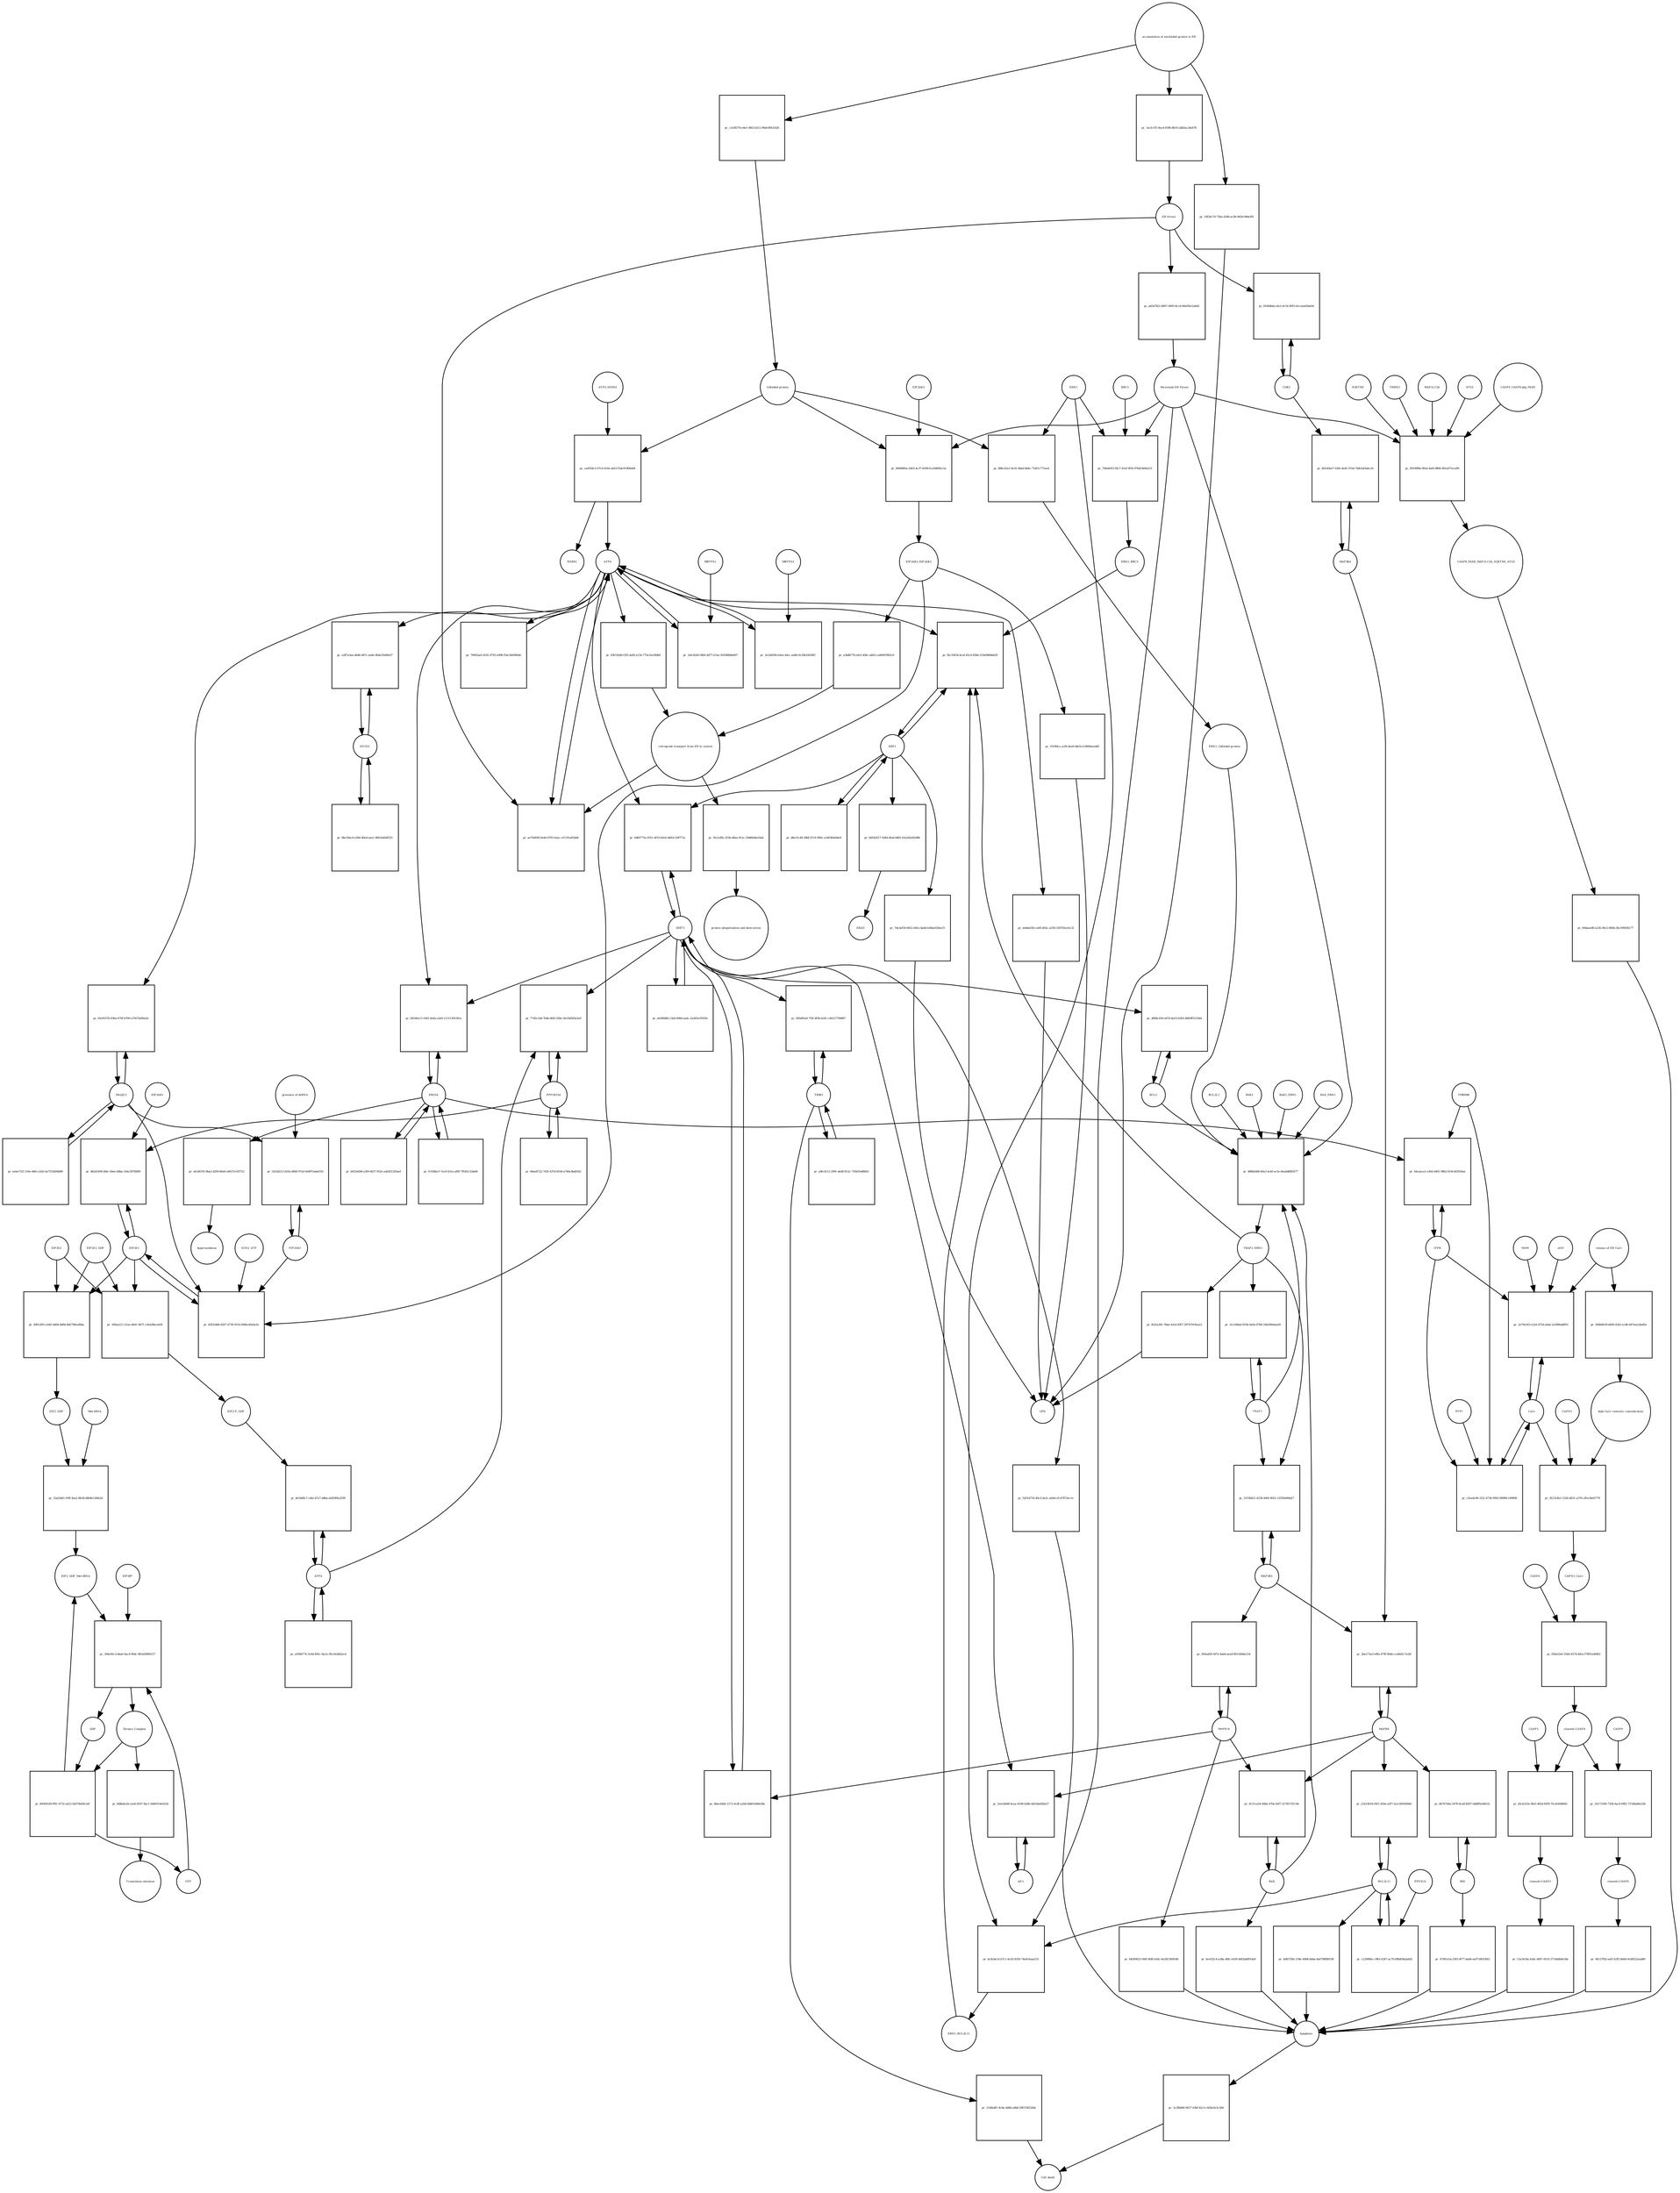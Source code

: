 strict digraph  {
ATF6_HSPA5 [annotation="", bipartite=0, cls=complex, fontsize=4, label=ATF6_HSPA5, shape=circle];
"pr_cad55dc3-07cd-416e-ab53-f5dc91909a8d" [annotation="", bipartite=1, cls=process, fontsize=4, label="pr_cad55dc3-07cd-416e-ab53-f5dc91909a8d", shape=square];
ATF6 [annotation="urn_miriam_hgnc.symbol_ATF6", bipartite=0, cls=macromolecule, fontsize=4, label=ATF6, shape=circle];
HSPA5 [annotation="urn_miriam_hgnc.symbol_HSPA5", bipartite=0, cls=macromolecule, fontsize=4, label=HSPA5, shape=circle];
"Unfolded protein" [annotation="", bipartite=0, cls=macromolecule, fontsize=4, label="Unfolded protein", shape=circle];
ERN1 [annotation="urn_miriam_hgnc.symbol_ERN1", bipartite=0, cls=macromolecule, fontsize=4, label=ERN1, shape=circle];
"pr_886c42a1-6e32-4bad-b64c-714f1c771ea4" [annotation="", bipartite=1, cls=process, fontsize=4, label="pr_886c42a1-6e32-4bad-b64c-714f1c771ea4", shape=square];
"ERN1_Unfolded protein" [annotation="", bipartite=0, cls=complex, fontsize=4, label="ERN1_Unfolded protein", shape=circle];
EIF2AK3_EIF2AK3 [annotation="", bipartite=0, cls=complex, fontsize=4, label=EIF2AK3_EIF2AK3, shape=circle];
"pr_a3b8b776-efe5-406c-a845-ca66007892c0" [annotation="", bipartite=1, cls=process, fontsize=4, label="pr_a3b8b776-efe5-406c-a845-ca66007892c0", shape=square];
"retrograde transport from ER to cytosol" [annotation="", bipartite=0, cls=phenotype, fontsize=4, label="retrograde transport from ER to cytosol", shape=circle];
"pr_83b7d3d9-f2f5-4af9-a154-775e32e39db9" [annotation="", bipartite=1, cls=process, fontsize=4, label="pr_83b7d3d9-f2f5-4af9-a154-775e32e39db9", shape=square];
"pr_91a1effe-253b-48ea-812c-29d06d4a16a6" [annotation="", bipartite=1, cls=process, fontsize=4, label="pr_91a1effe-253b-48ea-812c-29d06d4a16a6", shape=square];
"protein ubiquitination and destruction" [annotation="", bipartite=0, cls=phenotype, fontsize=4, label="protein ubiquitination and destruction", shape=circle];
"pr_4888a468-b0a3-4cbf-ac5e-8eabd68f2077" [annotation="", bipartite=1, cls=process, fontsize=4, label="pr_4888a468-b0a3-4cbf-ac5e-8eabd68f2077", shape=square];
TRAF2_ERN1 [annotation="", bipartite=0, cls=complex, fontsize=4, label=TRAF2_ERN1, shape=circle];
BAK1_ERN1 [annotation="", bipartite=0, cls=complex, fontsize=4, label=BAK1_ERN1, shape=circle];
BAX_ERN1 [annotation="", bipartite=0, cls=complex, fontsize=4, label=BAX_ERN1, shape=circle];
BCL2 [annotation="urn_miriam_hgnc.symbol_BCL2", bipartite=0, cls="nucleic acid feature", fontsize=4, label=BCL2, shape=circle];
BCL2L1 [annotation="urn_miriam_hgnc.symbol_BCL2L1", bipartite=0, cls=macromolecule, fontsize=4, label=BCL2L1, shape=circle];
"Persistant ER Stress" [annotation="", bipartite=0, cls=phenotype, fontsize=4, label="Persistant ER Stress", shape=circle];
BAX [annotation="urn_miriam_hgnc.symbol_BAX", bipartite=0, cls=macromolecule, fontsize=4, label=BAX, shape=circle];
BAK1 [annotation="urn_miriam_hgnc.symbol_BAK1", bipartite=0, cls=macromolecule, fontsize=4, label=BAK1, shape=circle];
TRAF2 [annotation="urn_miriam_hgnc.symbol_TRAF2", bipartite=0, cls=macromolecule, fontsize=4, label=TRAF2, shape=circle];
XBP1 [annotation="urn_miriam_hgnc.symbol_XBP1", bipartite=0, cls=macromolecule, fontsize=4, label=XBP1, shape=circle];
"pr_f6c10054-8caf-45c0-83b6-219e98846d29" [annotation="", bipartite=1, cls=process, fontsize=4, label="pr_f6c10054-8caf-45c0-83b6-219e98846d29", shape=square];
ERN1_BBC3 [annotation="", bipartite=0, cls=complex, fontsize=4, label=ERN1_BBC3, shape=circle];
ERN1_BCL2L11 [annotation="", bipartite=0, cls=complex, fontsize=4, label=ERN1_BCL2L11, shape=circle];
"pr_d6e31c48-38bf-47c6-900c-e2463fde9de9" [annotation="", bipartite=1, cls=process, fontsize=4, label="pr_d6e31c48-38bf-47c6-900c-e2463fde9de9", shape=square];
"pr_b8542617-504d-4fad-b881-62a3d2e82d9b" [annotation="", bipartite=1, cls=process, fontsize=4, label="pr_b8542617-504d-4fad-b881-62a3d2e82d9b", shape=square];
ERAD [annotation="", bipartite=0, cls=phenotype, fontsize=4, label=ERAD, shape=circle];
"pr_7de3ef59-6052-481e-ba4d-b38ee020acf3" [annotation="", bipartite=1, cls=process, fontsize=4, label="pr_7de3ef59-6052-481e-ba4d-b38ee020acf3", shape=square];
UPR [annotation="", bipartite=0, cls=phenotype, fontsize=4, label=UPR, shape=circle];
"pr_3cc506ad-955b-4a5b-97b8-166290ebae05" [annotation="", bipartite=1, cls=process, fontsize=4, label="pr_3cc506ad-955b-4a5b-97b8-166290ebae05", shape=square];
MAPK8 [annotation="urn_miriam_hgnc.symbol_MAPK8", bipartite=0, cls=macromolecule, fontsize=4, label=MAPK8, shape=circle];
"pr_2ba173a3-e9fa-479f-90de-ccd4d2c7a1bf" [annotation="", bipartite=1, cls=process, fontsize=4, label="pr_2ba173a3-e9fa-479f-90de-ccd4d2c7a1bf", shape=square];
MAP3K4 [annotation="urn_miriam_hgnc.symbol_MAP3K4", bipartite=0, cls=macromolecule, fontsize=4, label=MAP3K4, shape=circle];
MAP3K5 [annotation="urn_miriam_hgnc.symbol_MAP3K5", bipartite=0, cls=macromolecule, fontsize=4, label=MAP3K5, shape=circle];
MAPK14 [annotation="urn_miriam_hgnc.symbol_MAPK14", bipartite=0, cls=macromolecule, fontsize=4, label=MAPK14, shape=circle];
"pr_93feaf65-fd7e-4abd-aea4-fb5326bfe234" [annotation="", bipartite=1, cls=process, fontsize=4, label="pr_93feaf65-fd7e-4abd-aea4-fb5326bfe234", shape=square];
"pr_b4360622-f40f-4fd9-b3dc-6e26f140818b" [annotation="", bipartite=1, cls=process, fontsize=4, label="pr_b4360622-f40f-4fd9-b3dc-6e26f140818b", shape=square];
Apoptosis [annotation="", bipartite=0, cls=phenotype, fontsize=4, label=Apoptosis, shape=circle];
DDIT3 [annotation="urn_miriam_hgnc.symbol_DDIT3", bipartite=0, cls=macromolecule, fontsize=4, label=DDIT3, shape=circle];
"pr_8bec6dd2-1272-4cdf-a20d-dd401068a58e" [annotation="", bipartite=1, cls=process, fontsize=4, label="pr_8bec6dd2-1272-4cdf-a20d-dd401068a58e", shape=square];
"pr_5d31d718-49c3-4e2c-a04d-cfc47873ec1e" [annotation="", bipartite=1, cls=process, fontsize=4, label="pr_5d31d718-49c3-4e2c-a04d-cfc47873ec1e", shape=square];
"pr_480bc456-a674-4a53-b592-4883ff515564" [annotation="", bipartite=1, cls=process, fontsize=4, label="pr_480bc456-a674-4a53-b592-4883ff515564", shape=square];
"pr_ae76d928-9e4d-4703-b2ac-cf1101a81bb8" [annotation="", bipartite=1, cls=process, fontsize=4, label="pr_ae76d928-9e4d-4703-b2ac-cf1101a81bb8", shape=square];
"ER Stress" [annotation="", bipartite=0, cls=phenotype, fontsize=4, label="ER Stress", shape=circle];
"pr_2efc82d5-0fb0-4d77-b7ae-5f4388b4b497" [annotation="", bipartite=1, cls=process, fontsize=4, label="pr_2efc82d5-0fb0-4d77-b7ae-5f4388b4b497", shape=square];
MBTPS1 [annotation="urn_miriam_hgnc.symbol_MBTPS1", bipartite=0, cls=macromolecule, fontsize=4, label=MBTPS1, shape=circle];
"pr_2e1b8509-e0ee-44cc-ad40-0c20b33030f1" [annotation="", bipartite=1, cls=process, fontsize=4, label="pr_2e1b8509-e0ee-44cc-ad40-0c20b33030f1", shape=square];
MBTPS2 [annotation="urn_miriam_hgnc.symbol_MBTPS2", bipartite=0, cls=macromolecule, fontsize=4, label=MBTPS2, shape=circle];
"pr_79092aef-d102-4793-a998-f54c3b00964b" [annotation="", bipartite=1, cls=process, fontsize=4, label="pr_79092aef-d102-4793-a998-f54c3b00964b", shape=square];
"pr_ab369dbf-c3a8-490d-aa4c-2a265e1f9326" [annotation="", bipartite=1, cls=process, fontsize=4, label="pr_ab369dbf-c3a8-490d-aa4c-2a265e1f9326", shape=square];
"pr_0d60773e-0351-4f19-b5e4-b843c108771a" [annotation="", bipartite=1, cls=process, fontsize=4, label="pr_0d60773e-0351-4f19-b5e4-b843c108771a", shape=square];
EIF2S1 [annotation="urn_miriam_hgnc.symbol_EIF2S1", bipartite=0, cls=macromolecule, fontsize=4, label=EIF2S1, shape=circle];
"pr_83f324b6-6267-4730-9314-06fbcd5e6a1b" [annotation="", bipartite=1, cls=process, fontsize=4, label="pr_83f324b6-6267-4730-9314-06fbcd5e6a1b", shape=square];
GCN2_ATP [annotation="", bipartite=0, cls=complex, fontsize=4, label=GCN2_ATP, shape=circle];
EIF2AK2 [annotation="urn_miriam_hgnc.symbol_EIF2AK2", bipartite=0, cls=macromolecule, fontsize=4, label=EIF2AK2, shape=circle];
DNAJC3 [annotation="urn_miriam_hgnc.symbol_DNAJC3", bipartite=0, cls=macromolecule, fontsize=4, label=DNAJC3, shape=circle];
EIF2S2 [annotation="urn_miriam_hgnc.symbol_EIF2S2", bipartite=0, cls=macromolecule, fontsize=4, label=EIF2S2, shape=circle];
"pr_d9912f01-e445-4d94-8d0d-8d2799eaf8da" [annotation="", bipartite=1, cls=process, fontsize=4, label="pr_d9912f01-e445-4d94-8d0d-8d2799eaf8da", shape=square];
EIF2S3_GDP [annotation="", bipartite=0, cls=complex, fontsize=4, label=EIF2S3_GDP, shape=circle];
EIF2_GDP [annotation="", bipartite=0, cls=complex, fontsize=4, label=EIF2_GDP, shape=circle];
"EIF2_GDP_Met-tRNA" [annotation="", bipartite=0, cls=complex, fontsize=4, label="EIF2_GDP_Met-tRNA", shape=circle];
"pr_304e95c3-bba0-4ac4-964c-80cb2089cf27" [annotation="", bipartite=1, cls=process, fontsize=4, label="pr_304e95c3-bba0-4ac4-964c-80cb2089cf27", shape=square];
"Ternary Complex" [annotation="", bipartite=0, cls=complex, fontsize=4, label="Ternary Complex", shape=circle];
"EIF2B*" [annotation="", bipartite=0, cls=complex, fontsize=4, label="EIF2B*", shape=circle];
GTP [annotation="urn_miriam_obo.chebi_CHEBI%3A57600", bipartite=0, cls="simple chemical", fontsize=4, label=GTP, shape=circle];
GDP [annotation="urn_miriam_obo.chebi_CHEBI%3A65180", bipartite=0, cls="simple chemical", fontsize=4, label=GDP, shape=circle];
"pr_08304169-f9f1-4732-ad13-62079e69c5ef" [annotation="", bipartite=1, cls=process, fontsize=4, label="pr_08304169-f9f1-4732-ad13-62079e69c5ef", shape=square];
ATF4 [annotation="urn_miriam_hgnc.symbol_ATF4", bipartite=0, cls=macromolecule, fontsize=4, label=ATF4, shape=circle];
"pr_8e54d9c7-cbfe-47e7-b8ba-afd59f0a2599" [annotation="", bipartite=1, cls=process, fontsize=4, label="pr_8e54d9c7-cbfe-47e7-b8ba-afd59f0a2599", shape=square];
"EIF2-P_GDP" [annotation="", bipartite=0, cls=complex, fontsize=4, label="EIF2-P_GDP", shape=circle];
"pr_e930b774-3c6d-495c-9a1a-39c242dd2ecd" [annotation="", bipartite=1, cls=process, fontsize=4, label="pr_e930b774-3c6d-495c-9a1a-39c242dd2ecd", shape=square];
PPP1R15A [annotation="urn_miriam_hgnc.symbol_PPP1R15A", bipartite=0, cls=macromolecule, fontsize=4, label=PPP1R15A, shape=circle];
"pr_77d5ccb6-7b4b-4fd2-92bc-9e10d265e2a9" [annotation="", bipartite=1, cls=process, fontsize=4, label="pr_77d5ccb6-7b4b-4fd2-92bc-9e10d265e2a9", shape=square];
"pr_68ae8722-743f-437d-816d-a746e3bdd182" [annotation="", bipartite=1, cls=process, fontsize=4, label="pr_68ae8722-743f-437d-816d-a746e3bdd182", shape=square];
"pr_8d8ebe24-cee8-4507-8ac1-9d00314e022d" [annotation="", bipartite=1, cls=process, fontsize=4, label="pr_8d8ebe24-cee8-4507-8ac1-9d00314e022d", shape=square];
"Translation initiation" [annotation="", bipartite=0, cls=phenotype, fontsize=4, label="Translation initiation", shape=circle];
"pr_5153b621-4239-440f-9653-13595b906af7" [annotation="", bipartite=1, cls=process, fontsize=4, label="pr_5153b621-4239-440f-9653-13595b906af7", shape=square];
ERO1A [annotation="urn_miriam_hgnc.symbol_ERO1A", bipartite=0, cls=macromolecule, fontsize=4, label=ERO1A, shape=circle];
"pr_94106a13-1002-4a6a-a2e0-11211391281e" [annotation="", bipartite=1, cls=process, fontsize=4, label="pr_94106a13-1002-4a6a-a2e0-11211391281e", shape=square];
"pr_fc926bc5-7ec8-431a-af8f-79545c32defb" [annotation="", bipartite=1, cls=process, fontsize=4, label="pr_fc926bc5-7ec8-431a-af8f-79545c32defb", shape=square];
"pr_8d2d1494-0bfc-49ee-b6ba-144c307fbf89" [annotation="", bipartite=1, cls=process, fontsize=4, label="pr_8d2d1494-0bfc-49ee-b6ba-144c307fbf89", shape=square];
EIF2AK1 [annotation="urn_miriam_hgnc.symbol_EIF2AK1", bipartite=0, cls=macromolecule, fontsize=4, label=EIF2AK1, shape=circle];
"pr_8131ca54-9d0a-470e-b5f7-2276572f118c" [annotation="", bipartite=1, cls=process, fontsize=4, label="pr_8131ca54-9d0a-470e-b5f7-2276572f118c", shape=square];
"pr_fec632c4-a38a-4f8c-b100-4df3ab891de9" [annotation="", bipartite=1, cls=process, fontsize=4, label="pr_fec632c4-a38a-4f8c-b100-4df3ab891de9", shape=square];
"Ca2+" [annotation="urn_miriam_obo.chebi_CHEBI%3A29108", bipartite=0, cls="simple chemical", fontsize=4, label="Ca2+", shape=circle];
"pr_2a79e183-e22d-475d-a6a6-2c69f6abff03" [annotation="", bipartite=1, cls=process, fontsize=4, label="pr_2a79e183-e22d-475d-a6a6-2c69f6abff03", shape=square];
"release of ER Ca2+" [annotation="", bipartite=0, cls=phenotype, fontsize=4, label="release of ER Ca2+", shape=circle];
ITPR [annotation="urn_miriam_hgnc.symbol_ITPR1|urn_miriam_hgnc.symbol_ITPR2|urn_miriam_hgnc.symbol_ITPR3", bipartite=0, cls=macromolecule, fontsize=4, label=ITPR, shape=circle];
MAM [annotation="", bipartite=0, cls=phenotype, fontsize=4, label=MAM, shape=circle];
s619 [annotation="", bipartite=0, cls=complex, fontsize=4, label=s619, shape=circle];
"pr_8d145ba7-529e-4ed1-97a6-7b8cb43a6c2d" [annotation="", bipartite=1, cls=process, fontsize=4, label="pr_8d145ba7-529e-4ed1-97a6-7b8cb43a6c2d", shape=square];
CDK5 [annotation="urn_miriam_hgnc.symbol_CDK5", bipartite=0, cls=macromolecule, fontsize=4, label=CDK5, shape=circle];
"pr_816fd6da-efe3-4c54-9055-6cceaa05de04" [annotation="", bipartite=1, cls="uncertain process", fontsize=4, label="pr_816fd6da-efe3-4c54-9055-6cceaa05de04", shape=square];
"pr_3c3fb669-9427-43bf-82c5-c820e5e3c5d4" [annotation="", bipartite=1, cls=process, fontsize=4, label="pr_3c3fb669-9427-43bf-82c5-c820e5e3c5d4", shape=square];
"Cell death" [annotation="", bipartite=0, cls=phenotype, fontsize=4, label="Cell death", shape=circle];
"pr_c5ea4c96-1f22-4736-9092-899f8c149809" [annotation="", bipartite=1, cls=process, fontsize=4, label="pr_c5ea4c96-1f22-4736-9092-899f8c149809", shape=square];
TMBIM6 [annotation="urn_miriam_hgnc.symbol_TMBIM6", bipartite=0, cls=macromolecule, fontsize=4, label=TMBIM6, shape=circle];
RYR1 [annotation="urn_miriam_hgnc.symbol_RYR1", bipartite=0, cls=macromolecule, fontsize=4, label=RYR1, shape=circle];
EIF2AK3 [annotation="urn_miriam_hgnc.symbol_EIF2AK3", bipartite=0, cls=macromolecule, fontsize=4, label=EIF2AK3, shape=circle];
"pr_9046885a-2463-4c37-b599-fca566f0e12a" [annotation="", bipartite=1, cls=process, fontsize=4, label="pr_9046885a-2463-4c37-b599-fca566f0e12a", shape=square];
"pr_afcd6195-9ba2-4209-80e8-e8437e105752" [annotation="", bipartite=1, cls=process, fontsize=4, label="pr_afcd6195-9ba2-4209-80e8-e8437e105752", shape=square];
hyperoxidation [annotation="", bipartite=0, cls=phenotype, fontsize=4, label=hyperoxidation, shape=circle];
"pr_b923e694-a3f9-4637-952e-ad2d51205aef" [annotation="", bipartite=1, cls=process, fontsize=4, label="pr_b923e694-a3f9-4637-952e-ad2d51205aef", shape=square];
"pr_ab547822-4897-4993-8cc8-06ef5b12a6d2" [annotation="", bipartite=1, cls=process, fontsize=4, label="pr_ab547822-4897-4993-8cc8-06ef5b12a6d2", shape=square];
"CASP8_CASP8-ubq_FADD" [annotation="", bipartite=0, cls=complex, fontsize=4, label="CASP8_CASP8-ubq_FADD", shape=circle];
"pr_09199f8e-8feb-4afd-9866-961a072ca2f0" [annotation="", bipartite=1, cls=process, fontsize=4, label="pr_09199f8e-8feb-4afd-9866-961a072ca2f0", shape=square];
"SQSTM1 " [annotation="urn_miriam_hgnc.symbol_SQSTM1", bipartite=0, cls=macromolecule, fontsize=4, label="SQSTM1 ", shape=circle];
CASP8_FADD_MAP1LC3A_SQSTM1_ATG5 [annotation="", bipartite=0, cls=complex, fontsize=4, label=CASP8_FADD_MAP1LC3A_SQSTM1_ATG5, shape=circle];
TRIM13 [annotation="urn_miriam_hgnc.symbol_TRIM13", bipartite=0, cls=macromolecule, fontsize=4, label=TRIM13, shape=circle];
MAP1LC3A [annotation="urn_miriam_hgnc.symbol_MAP1LC3A", bipartite=0, cls=macromolecule, fontsize=4, label=MAP1LC3A, shape=circle];
ATG5 [annotation="urn_miriam_hgnc.symbol_ATG5", bipartite=0, cls=macromolecule, fontsize=4, label=ATG5, shape=circle];
"pr_69daae08-e236-49c2-894b-36c59903b177" [annotation="", bipartite=1, cls=process, fontsize=4, label="pr_69daae08-e236-49c2-894b-36c59903b177", shape=square];
"AP-1" [annotation="urn_miriam_hgnc.symbol_FOS|urn_miriam_hgnc.symbol_FOSB|urn_miriam_hgnc.symbol_FOSL1|urn_miriam_hgnc.symbol_FOSL2|urn_miriam_hgnc.symbol_JUN|urn_miriam_hgnc.symbol_JUNB|urn_miriam_hgnc.symbol_JUND", bipartite=0, cls=macromolecule, fontsize=4, label="AP-1", shape=circle];
"pr_5eecbb68-4caa-4196-b28b-4d25da65ba57" [annotation="", bipartite=1, cls=process, fontsize=4, label="pr_5eecbb68-4caa-4196-b28b-4d25da65ba57", shape=square];
"pr_5432d213-d10a-4840-97a0-0e897ada6550" [annotation="", bipartite=1, cls=process, fontsize=4, label="pr_5432d213-d10a-4840-97a0-0e897ada6550", shape=square];
"presence of dsRNA" [annotation="", bipartite=0, cls=phenotype, fontsize=4, label="presence of dsRNA", shape=circle];
"Met-tRNA" [annotation="urn_miriam_hgnc_HGNC%3A34779", bipartite=0, cls="nucleic acid feature", fontsize=4, label="Met-tRNA", shape=circle];
"pr_52af2dd1-95ff-4ae2-8b38-d8fdb13d9a5d" [annotation="", bipartite=1, cls=process, fontsize=4, label="pr_52af2dd1-95ff-4ae2-8b38-d8fdb13d9a5d", shape=square];
"pr_200aa211-21ae-4641-9671-c0a438eca63f" [annotation="", bipartite=1, cls=process, fontsize=4, label="pr_200aa211-21ae-4641-9671-c0a438eca63f", shape=square];
"accumulation of misfolded protein in ER" [annotation="", bipartite=0, cls=phenotype, fontsize=4, label="accumulation of misfolded protein in ER", shape=circle];
"pr_c1e0f27b-e4e1-4f63-b212-96dc06fcb5d5" [annotation="", bipartite=1, cls=process, fontsize=4, label="pr_c1e0f27b-e4e1-4f63-b212-96dc06fcb5d5", shape=square];
"pr_1acfc1f5-9acd-439b-8b16-a8d3ac24a676" [annotation="", bipartite=1, cls=process, fontsize=4, label="pr_1acfc1f5-9acd-439b-8b16-a8d3ac24a676", shape=square];
"pr_19f26c76-756a-4348-ac0b-902fc98dcff6" [annotation="", bipartite=1, cls=process, fontsize=4, label="pr_19f26c76-756a-4348-ac0b-902fc98dcff6", shape=square];
"pr_1f10fdcc-a1f6-4ee6-8dcb-e106f4eeedd5" [annotation="", bipartite=1, cls=process, fontsize=4, label="pr_1f10fdcc-a1f6-4ee6-8dcb-e106f4eeedd5", shape=square];
"pr_fb25a361-7bbe-43cd-83f7-29747019ea23" [annotation="", bipartite=1, cls=process, fontsize=4, label="pr_fb25a361-7bbe-43cd-83f7-29747019ea23", shape=square];
"pr_eb4da02b-ce60-402c-a359-330783a14c32" [annotation="", bipartite=1, cls=process, fontsize=4, label="pr_eb4da02b-ce60-402c-a359-330783a14c32", shape=square];
BCL2L11 [annotation="urn_miriam_hgnc.symbol_BCL2L11", bipartite=0, cls=macromolecule, fontsize=4, label=BCL2L11, shape=circle];
"pr_21b13618-05f1-450a-a5f7-5a1c69392840" [annotation="", bipartite=1, cls=process, fontsize=4, label="pr_21b13618-05f1-450a-a5f7-5a1c69392840", shape=square];
BID [annotation="urn_miriam_hgnc.symbol_BID", bipartite=0, cls=macromolecule, fontsize=4, label=BID, shape=circle];
"pr_6b76744a-5478-4ca8-8507-0ddf95e8d141" [annotation="", bipartite=1, cls=process, fontsize=4, label="pr_6b76744a-5478-4ca8-8507-0ddf95e8d141", shape=square];
"pr_b0827b9c-f38e-49b8-bbba-8a679f889198" [annotation="", bipartite=1, cls=process, fontsize=4, label="pr_b0827b9c-f38e-49b8-bbba-8a679f889198", shape=square];
"pr_47091e5a-f365-4f77-bab8-ea9724933f43" [annotation="", bipartite=1, cls=process, fontsize=4, label="pr_47091e5a-f365-4f77-bab8-ea9724933f43", shape=square];
"pr_bc8cbe14-b7c1-4cd3-8350-74e8c6aaa531" [annotation="", bipartite=1, cls=process, fontsize=4, label="pr_bc8cbe14-b7c1-4cd3-8350-74e8c6aaa531", shape=square];
"pr_766eb051-f6c7-41ef-9f20-97bd1469e221" [annotation="", bipartite=1, cls=process, fontsize=4, label="pr_766eb051-f6c7-41ef-9f20-97bd1469e221", shape=square];
BBC3 [annotation="urn_miriam_hgnc.symbol_BBC3", bipartite=0, cls=macromolecule, fontsize=4, label=BBC3, shape=circle];
"pr_c229d9bc-c983-4347-ac70-69b858afa6d3" [annotation="", bipartite=1, cls=process, fontsize=4, label="pr_c229d9bc-c983-4347-ac70-69b858afa6d3", shape=square];
PPP2CA [annotation="urn_miriam_hgnc.symbol_PPP2CA", bipartite=0, cls=macromolecule, fontsize=4, label=PPP2CA, shape=circle];
TRIB3 [annotation="urn_miriam_hgnc.symbol_TRIB3", bipartite=0, cls=macromolecule, fontsize=4, label=TRIB3, shape=circle];
"pr_585d05a0-7f2f-4f5b-b241-c46127700807" [annotation="", bipartite=1, cls=process, fontsize=4, label="pr_585d05a0-7f2f-4f5b-b241-c46127700807", shape=square];
"pr_a9fcd112-2991-4ed0-812c-750d1fe86b61" [annotation="", bipartite=1, cls=process, fontsize=4, label="pr_a9fcd112-2991-4ed0-812c-750d1fe86b61", shape=square];
"pr_2148a4f1-4c8a-448d-a4b0-59f27df22b9c" [annotation="", bipartite=1, cls=process, fontsize=4, label="pr_2148a4f1-4c8a-448d-a4b0-59f27df22b9c", shape=square];
"pr_056b9e59-0d56-4342-a14b-447eee2ded5a" [annotation="", bipartite=1, cls=process, fontsize=4, label="pr_056b9e59-0d56-4342-a14b-447eee2ded5a", shape=square];
"high Ca2+ cytosolic concentration" [annotation="", bipartite=0, cls=phenotype, fontsize=4, label="high Ca2+ cytosolic concentration", shape=circle];
"pr_62e9337b-936a-479f-b709-a7057b206a5e" [annotation="", bipartite=1, cls=process, fontsize=4, label="pr_62e9337b-936a-479f-b709-a7057b206a5e", shape=square];
"pr_eebe731f-316e-40fe-a3d2-be7525b94b89" [annotation="", bipartite=1, cls=process, fontsize=4, label="pr_eebe731f-316e-40fe-a3d2-be7525b94b89", shape=square];
"pr_44caaca1-e36d-4481-98b2-819c445924ea" [annotation="", bipartite=1, cls=process, fontsize=4, label="pr_44caaca1-e36d-4481-98b2-819c445924ea", shape=square];
CASP4 [annotation="urn_miriam_hgnc.symbol_CASP4", bipartite=0, cls=macromolecule, fontsize=4, label=CASP4, shape=circle];
"pr_056a52ef-5564-4574-8d1e-f7ff01a964f2" [annotation="", bipartite=1, cls=process, fontsize=4, label="pr_056a52ef-5564-4574-8d1e-f7ff01a964f2", shape=square];
"cleaved~CASP4" [annotation="urn_miriam_hgnc.symbol_CASP4", bipartite=0, cls=macromolecule, fontsize=4, label="cleaved~CASP4", shape=circle];
"CAPN1_Ca2+" [annotation="", bipartite=0, cls=complex, fontsize=4, label="CAPN1_Ca2+", shape=circle];
CASP3 [annotation="urn_miriam_hgnc.symbol_CASP3", bipartite=0, cls=macromolecule, fontsize=4, label=CASP3, shape=circle];
"pr_d2cb233e-9fa5-4824-85f9-7fce6304f845" [annotation="", bipartite=1, cls=process, fontsize=4, label="pr_d2cb233e-9fa5-4824-85f9-7fce6304f845", shape=square];
"cleaved~CASP3" [annotation="urn_miriam_hgnc.symbol_CASP3", bipartite=0, cls=macromolecule, fontsize=4, label="cleaved~CASP3", shape=circle];
CASP9 [annotation="urn_miriam_hgnc.symbol_CSAP9", bipartite=0, cls=macromolecule, fontsize=4, label=CASP9, shape=circle];
"pr_24173180-7358-4ac9-89f2-727d4a66e526" [annotation="", bipartite=1, cls=process, fontsize=4, label="pr_24173180-7358-4ac9-89f2-727d4a66e526", shape=square];
"cleaved~CASP9" [annotation="urn_miriam_hgnc.symbol_CASP9", bipartite=0, cls=macromolecule, fontsize=4, label="cleaved~CASP9", shape=circle];
CAPN1 [annotation="urn_miriam_hgnc.symbol_CAPN1", bipartite=0, cls=macromolecule, fontsize=4, label=CAPN1, shape=circle];
"pr_9213c8e1-532b-4831-a376-cffec8a05779" [annotation="", bipartite=1, cls=process, fontsize=4, label="pr_9213c8e1-532b-4831-a376-cffec8a05779", shape=square];
"pr_15e3418a-b3dc-4607-8103-371dd4b0e58e" [annotation="", bipartite=1, cls=process, fontsize=4, label="pr_15e3418a-b3dc-4607-8103-371dd4b0e58e", shape=square];
"pr_84127fd2-eaf5-43f5-8d44-0cd9522ead90" [annotation="", bipartite=1, cls=process, fontsize=4, label="pr_84127fd2-eaf5-43f5-8d44-0cd9522ead90", shape=square];
HYOU1 [annotation="urn_miriam_hgnc.symbol_HYOU1", bipartite=0, cls=macromolecule, fontsize=4, label=HYOU1, shape=circle];
"pr_a287a3ae-d646-487c-ae8e-864e55b9fa07" [annotation="", bipartite=1, cls=process, fontsize=4, label="pr_a287a3ae-d646-487c-ae8e-864e55b9fa07", shape=square];
"pr_8bc59ac0-e5b0-46ed-aee1-80b1b444f325" [annotation="", bipartite=1, cls=process, fontsize=4, label="pr_8bc59ac0-e5b0-46ed-aee1-80b1b444f325", shape=square];
ATF6_HSPA5 -> "pr_cad55dc3-07cd-416e-ab53-f5dc91909a8d"  [annotation="", interaction_type=consumption];
"pr_cad55dc3-07cd-416e-ab53-f5dc91909a8d" -> ATF6  [annotation="", interaction_type=production];
"pr_cad55dc3-07cd-416e-ab53-f5dc91909a8d" -> HSPA5  [annotation="", interaction_type=production];
ATF6 -> "pr_83b7d3d9-f2f5-4af9-a154-775e32e39db9"  [annotation="", interaction_type=consumption];
ATF6 -> "pr_f6c10054-8caf-45c0-83b6-219e98846d29"  [annotation="urn_miriam_pubmed_26587781|urn_miriam_pubmed_23430059", interaction_type=catalysis];
ATF6 -> "pr_ae76d928-9e4d-4703-b2ac-cf1101a81bb8"  [annotation="", interaction_type=consumption];
ATF6 -> "pr_2efc82d5-0fb0-4d77-b7ae-5f4388b4b497"  [annotation="", interaction_type=consumption];
ATF6 -> "pr_2e1b8509-e0ee-44cc-ad40-0c20b33030f1"  [annotation="", interaction_type=consumption];
ATF6 -> "pr_79092aef-d102-4793-a998-f54c3b00964b"  [annotation="", interaction_type=consumption];
ATF6 -> "pr_0d60773e-0351-4f19-b5e4-b843c108771a"  [annotation="urn_miriam_pubmed_26587781|urn_miriam_pubmed_17991856|urn_miriam_pubmed_28843399", interaction_type=catalysis];
ATF6 -> "pr_94106a13-1002-4a6a-a2e0-11211391281e"  [annotation="urn_miriam_pubmed_23850759|urn_miriam_pubmed_25387528", interaction_type=catalysis];
ATF6 -> "pr_eb4da02b-ce60-402c-a359-330783a14c32"  [annotation="", interaction_type=consumption];
ATF6 -> "pr_62e9337b-936a-479f-b709-a7057b206a5e"  [annotation="urn_miriam_pubmed_12601012|urn_miriam_pubmed_18360008", interaction_type=catalysis];
ATF6 -> "pr_a287a3ae-d646-487c-ae8e-864e55b9fa07"  [annotation=urn_miriam_pubmed_18360008, interaction_type=catalysis];
"Unfolded protein" -> "pr_cad55dc3-07cd-416e-ab53-f5dc91909a8d"  [annotation="urn_miriam_pubmed_19509052|urn_miriam_pubmed_12847084|urn_miriam_pubmed_23850759", interaction_type=catalysis];
"Unfolded protein" -> "pr_886c42a1-6e32-4bad-b64c-714f1c771ea4"  [annotation="", interaction_type=consumption];
"Unfolded protein" -> "pr_9046885a-2463-4c37-b599-fca566f0e12a"  [annotation=urn_miriam_pubmed_17991856, interaction_type=catalysis];
ERN1 -> "pr_886c42a1-6e32-4bad-b64c-714f1c771ea4"  [annotation="", interaction_type=consumption];
ERN1 -> "pr_bc8cbe14-b7c1-4cd3-8350-74e8c6aaa531"  [annotation="", interaction_type=consumption];
ERN1 -> "pr_766eb051-f6c7-41ef-9f20-97bd1469e221"  [annotation="", interaction_type=consumption];
"pr_886c42a1-6e32-4bad-b64c-714f1c771ea4" -> "ERN1_Unfolded protein"  [annotation="", interaction_type=production];
"ERN1_Unfolded protein" -> "pr_4888a468-b0a3-4cbf-ac5e-8eabd68f2077"  [annotation="", interaction_type=consumption];
EIF2AK3_EIF2AK3 -> "pr_a3b8b776-efe5-406c-a845-ca66007892c0"  [annotation="", interaction_type=consumption];
EIF2AK3_EIF2AK3 -> "pr_83f324b6-6267-4730-9314-06fbcd5e6a1b"  [annotation="urn_miriam_pubmed_12667446|urn_miriam_pubmed_16246152|urn_miriam_pubmed_12601012|urn_miriam_pubmed_23850759|urn_miriam_pubmed_18360008|urn_miriam_pubmed_26587781", interaction_type=catalysis];
EIF2AK3_EIF2AK3 -> "pr_1f10fdcc-a1f6-4ee6-8dcb-e106f4eeedd5"  [annotation="", interaction_type=consumption];
"pr_a3b8b776-efe5-406c-a845-ca66007892c0" -> "retrograde transport from ER to cytosol"  [annotation="", interaction_type=production];
"retrograde transport from ER to cytosol" -> "pr_91a1effe-253b-48ea-812c-29d06d4a16a6"  [annotation="", interaction_type=consumption];
"retrograde transport from ER to cytosol" -> "pr_ae76d928-9e4d-4703-b2ac-cf1101a81bb8"  [annotation="urn_miriam_pubmed_18360008|urn_miriam_pubmed_17991856|urn_miriam_pubmed_26587781|urn_miriam_pubmed_12847084", interaction_type=inhibition];
"pr_83b7d3d9-f2f5-4af9-a154-775e32e39db9" -> "retrograde transport from ER to cytosol"  [annotation="", interaction_type=production];
"pr_91a1effe-253b-48ea-812c-29d06d4a16a6" -> "protein ubiquitination and destruction"  [annotation="", interaction_type=production];
"pr_4888a468-b0a3-4cbf-ac5e-8eabd68f2077" -> TRAF2_ERN1  [annotation="", interaction_type=production];
TRAF2_ERN1 -> "pr_f6c10054-8caf-45c0-83b6-219e98846d29"  [annotation="urn_miriam_pubmed_26587781|urn_miriam_pubmed_23430059", interaction_type=catalysis];
TRAF2_ERN1 -> "pr_3cc506ad-955b-4a5b-97b8-166290ebae05"  [annotation=urn_miriam_pubmed_23850759, interaction_type=catalysis];
TRAF2_ERN1 -> "pr_5153b621-4239-440f-9653-13595b906af7"  [annotation=urn_miriam_pubmed_23850759, interaction_type=catalysis];
TRAF2_ERN1 -> "pr_fb25a361-7bbe-43cd-83f7-29747019ea23"  [annotation="", interaction_type=consumption];
BAK1_ERN1 -> "pr_4888a468-b0a3-4cbf-ac5e-8eabd68f2077"  [annotation="urn_miriam_pubmed_23850759|urn_miriam_pubmed_23430059|urn_miriam_pubmed_26587781", interaction_type=catalysis];
BAX_ERN1 -> "pr_4888a468-b0a3-4cbf-ac5e-8eabd68f2077"  [annotation="urn_miriam_pubmed_23850759|urn_miriam_pubmed_23430059|urn_miriam_pubmed_26587781", interaction_type=catalysis];
BCL2 -> "pr_4888a468-b0a3-4cbf-ac5e-8eabd68f2077"  [annotation="urn_miriam_pubmed_23850759|urn_miriam_pubmed_23430059|urn_miriam_pubmed_26587781", interaction_type=inhibition];
BCL2 -> "pr_480bc456-a674-4a53-b592-4883ff515564"  [annotation="", interaction_type=consumption];
BCL2L1 -> "pr_4888a468-b0a3-4cbf-ac5e-8eabd68f2077"  [annotation="urn_miriam_pubmed_23850759|urn_miriam_pubmed_23430059|urn_miriam_pubmed_26587781", interaction_type=inhibition];
"Persistant ER Stress" -> "pr_4888a468-b0a3-4cbf-ac5e-8eabd68f2077"  [annotation="urn_miriam_pubmed_23850759|urn_miriam_pubmed_23430059|urn_miriam_pubmed_26587781", interaction_type=inhibition];
"Persistant ER Stress" -> "pr_9046885a-2463-4c37-b599-fca566f0e12a"  [annotation=urn_miriam_pubmed_17991856, interaction_type=catalysis];
"Persistant ER Stress" -> "pr_09199f8e-8feb-4afd-9866-961a072ca2f0"  [annotation=urn_miriam_pubmed_17991856, interaction_type=catalysis];
"Persistant ER Stress" -> "pr_bc8cbe14-b7c1-4cd3-8350-74e8c6aaa531"  [annotation="urn_miriam_pubmed_23850759|urn_miriam_pubmed_23430059|urn_miriam_pubmed_26587781", interaction_type=inhibition];
"Persistant ER Stress" -> "pr_766eb051-f6c7-41ef-9f20-97bd1469e221"  [annotation="urn_miriam_pubmed_23430059|urn_miriam_pubmed_17991856", interaction_type=inhibition];
BAX -> "pr_4888a468-b0a3-4cbf-ac5e-8eabd68f2077"  [annotation="urn_miriam_pubmed_23850759|urn_miriam_pubmed_23430059|urn_miriam_pubmed_26587781", interaction_type=catalysis];
BAX -> "pr_8131ca54-9d0a-470e-b5f7-2276572f118c"  [annotation="", interaction_type=consumption];
BAX -> "pr_fec632c4-a38a-4f8c-b100-4df3ab891de9"  [annotation="", interaction_type=consumption];
BAK1 -> "pr_4888a468-b0a3-4cbf-ac5e-8eabd68f2077"  [annotation="urn_miriam_pubmed_23850759|urn_miriam_pubmed_23430059|urn_miriam_pubmed_26587781", interaction_type=catalysis];
TRAF2 -> "pr_4888a468-b0a3-4cbf-ac5e-8eabd68f2077"  [annotation="", interaction_type=consumption];
TRAF2 -> "pr_3cc506ad-955b-4a5b-97b8-166290ebae05"  [annotation="", interaction_type=consumption];
TRAF2 -> "pr_5153b621-4239-440f-9653-13595b906af7"  [annotation=urn_miriam_pubmed_23850759, interaction_type=catalysis];
XBP1 -> "pr_f6c10054-8caf-45c0-83b6-219e98846d29"  [annotation="", interaction_type=consumption];
XBP1 -> "pr_d6e31c48-38bf-47c6-900c-e2463fde9de9"  [annotation="", interaction_type=consumption];
XBP1 -> "pr_b8542617-504d-4fad-b881-62a3d2e82d9b"  [annotation="", interaction_type=consumption];
XBP1 -> "pr_7de3ef59-6052-481e-ba4d-b38ee020acf3"  [annotation="", interaction_type=consumption];
XBP1 -> "pr_0d60773e-0351-4f19-b5e4-b843c108771a"  [annotation="urn_miriam_pubmed_26587781|urn_miriam_pubmed_17991856|urn_miriam_pubmed_28843399", interaction_type=catalysis];
"pr_f6c10054-8caf-45c0-83b6-219e98846d29" -> XBP1  [annotation="", interaction_type=production];
ERN1_BBC3 -> "pr_f6c10054-8caf-45c0-83b6-219e98846d29"  [annotation="urn_miriam_pubmed_26587781|urn_miriam_pubmed_23430059", interaction_type=catalysis];
ERN1_BCL2L11 -> "pr_f6c10054-8caf-45c0-83b6-219e98846d29"  [annotation="urn_miriam_pubmed_26587781|urn_miriam_pubmed_23430059", interaction_type=catalysis];
"pr_d6e31c48-38bf-47c6-900c-e2463fde9de9" -> XBP1  [annotation="", interaction_type=production];
"pr_b8542617-504d-4fad-b881-62a3d2e82d9b" -> ERAD  [annotation="", interaction_type=production];
"pr_7de3ef59-6052-481e-ba4d-b38ee020acf3" -> UPR  [annotation="", interaction_type=production];
"pr_3cc506ad-955b-4a5b-97b8-166290ebae05" -> TRAF2  [annotation="", interaction_type=production];
MAPK8 -> "pr_2ba173a3-e9fa-479f-90de-ccd4d2c7a1bf"  [annotation="", interaction_type=consumption];
MAPK8 -> "pr_8131ca54-9d0a-470e-b5f7-2276572f118c"  [annotation="urn_miriam_pubmed_18191217|urn_miriam_pubmed_23430059", interaction_type=catalysis];
MAPK8 -> "pr_5eecbb68-4caa-4196-b28b-4d25da65ba57"  [annotation="urn_miriam_pubmed_26618107|urn_miriam_pubmed_26587781|urn_miriam_pubmed_23850759", interaction_type=catalysis];
MAPK8 -> "pr_21b13618-05f1-450a-a5f7-5a1c69392840"  [annotation="urn_miriam_pubmed_26018731|urn_miriam_pubmed_23850759", interaction_type=catalysis];
MAPK8 -> "pr_6b76744a-5478-4ca8-8507-0ddf95e8d141"  [annotation="urn_miriam_pubmed_23430059|urn_miriam_pubmed_11583631", interaction_type=catalysis];
"pr_2ba173a3-e9fa-479f-90de-ccd4d2c7a1bf" -> MAPK8  [annotation="", interaction_type=production];
MAP3K4 -> "pr_2ba173a3-e9fa-479f-90de-ccd4d2c7a1bf"  [annotation="urn_miriam_pubmed_18191217|urn_miriam_pubmed_23850759|urn_miriam_pubmed_26587781", interaction_type=catalysis];
MAP3K4 -> "pr_8d145ba7-529e-4ed1-97a6-7b8cb43a6c2d"  [annotation="", interaction_type=consumption];
MAP3K5 -> "pr_2ba173a3-e9fa-479f-90de-ccd4d2c7a1bf"  [annotation="urn_miriam_pubmed_18191217|urn_miriam_pubmed_23850759|urn_miriam_pubmed_26587781", interaction_type=catalysis];
MAP3K5 -> "pr_93feaf65-fd7e-4abd-aea4-fb5326bfe234"  [annotation="urn_miriam_pubmed_23850759|urn_miriam_pubmed_12215209", interaction_type=catalysis];
MAP3K5 -> "pr_5153b621-4239-440f-9653-13595b906af7"  [annotation="", interaction_type=consumption];
MAPK14 -> "pr_93feaf65-fd7e-4abd-aea4-fb5326bfe234"  [annotation="", interaction_type=consumption];
MAPK14 -> "pr_b4360622-f40f-4fd9-b3dc-6e26f140818b"  [annotation="", interaction_type=consumption];
MAPK14 -> "pr_8bec6dd2-1272-4cdf-a20d-dd401068a58e"  [annotation="urn_miriam_pubmed_23850759|urn_miriam_pubmed_23430059|urn_miriam_pubmed_26137585", interaction_type=catalysis];
MAPK14 -> "pr_8131ca54-9d0a-470e-b5f7-2276572f118c"  [annotation="urn_miriam_pubmed_18191217|urn_miriam_pubmed_23430059", interaction_type=catalysis];
"pr_93feaf65-fd7e-4abd-aea4-fb5326bfe234" -> MAPK14  [annotation="", interaction_type=production];
"pr_b4360622-f40f-4fd9-b3dc-6e26f140818b" -> Apoptosis  [annotation="", interaction_type=production];
Apoptosis -> "pr_3c3fb669-9427-43bf-82c5-c820e5e3c5d4"  [annotation="", interaction_type=consumption];
DDIT3 -> "pr_8bec6dd2-1272-4cdf-a20d-dd401068a58e"  [annotation="", interaction_type=consumption];
DDIT3 -> "pr_5d31d718-49c3-4e2c-a04d-cfc47873ec1e"  [annotation="", interaction_type=consumption];
DDIT3 -> "pr_480bc456-a674-4a53-b592-4883ff515564"  [annotation="urn_miriam_pubmed_30662442|urn_miriam_pubmed_23850759", interaction_type=inhibition];
DDIT3 -> "pr_ab369dbf-c3a8-490d-aa4c-2a265e1f9326"  [annotation="", interaction_type=consumption];
DDIT3 -> "pr_0d60773e-0351-4f19-b5e4-b843c108771a"  [annotation="", interaction_type=consumption];
DDIT3 -> "pr_77d5ccb6-7b4b-4fd2-92bc-9e10d265e2a9"  [annotation="urn_miriam_pubmed_23850759|urn_miriam_pubmed_31638256", interaction_type=catalysis];
DDIT3 -> "pr_94106a13-1002-4a6a-a2e0-11211391281e"  [annotation="urn_miriam_pubmed_23850759|urn_miriam_pubmed_25387528", interaction_type=catalysis];
DDIT3 -> "pr_5eecbb68-4caa-4196-b28b-4d25da65ba57"  [annotation="urn_miriam_pubmed_26618107|urn_miriam_pubmed_26587781|urn_miriam_pubmed_23850759", interaction_type=catalysis];
DDIT3 -> "pr_585d05a0-7f2f-4f5b-b241-c46127700807"  [annotation="urn_miriam_pubmed_23430059|urn_miriam_pubmed_18940792", interaction_type=catalysis];
"pr_8bec6dd2-1272-4cdf-a20d-dd401068a58e" -> DDIT3  [annotation="", interaction_type=production];
"pr_5d31d718-49c3-4e2c-a04d-cfc47873ec1e" -> Apoptosis  [annotation="", interaction_type=production];
"pr_480bc456-a674-4a53-b592-4883ff515564" -> BCL2  [annotation="", interaction_type=production];
"pr_ae76d928-9e4d-4703-b2ac-cf1101a81bb8" -> ATF6  [annotation="", interaction_type=production];
"ER Stress" -> "pr_ae76d928-9e4d-4703-b2ac-cf1101a81bb8"  [annotation="urn_miriam_pubmed_18360008|urn_miriam_pubmed_17991856|urn_miriam_pubmed_26587781|urn_miriam_pubmed_12847084", interaction_type=catalysis];
"ER Stress" -> "pr_816fd6da-efe3-4c54-9055-6cceaa05de04"  [annotation=urn_miriam_pubmed_22388889, interaction_type=catalysis];
"ER Stress" -> "pr_ab547822-4897-4993-8cc8-06ef5b12a6d2"  [annotation="", interaction_type=consumption];
"pr_2efc82d5-0fb0-4d77-b7ae-5f4388b4b497" -> ATF6  [annotation="", interaction_type=production];
MBTPS1 -> "pr_2efc82d5-0fb0-4d77-b7ae-5f4388b4b497"  [annotation="urn_miriam_pubmed_18360008|urn_miriam_pubmed_17991856|urn_miriam_pubmed_26587781|urn_miriam_pubmed_23850759", interaction_type=catalysis];
"pr_2e1b8509-e0ee-44cc-ad40-0c20b33030f1" -> ATF6  [annotation="", interaction_type=production];
MBTPS2 -> "pr_2e1b8509-e0ee-44cc-ad40-0c20b33030f1"  [annotation="urn_miriam_pubmed_23850759|urn_miriam_pubmed_26587781|urn_miriam_pubmed_17991856|urn_miriam_pubmed_18360008", interaction_type=catalysis];
"pr_79092aef-d102-4793-a998-f54c3b00964b" -> ATF6  [annotation="", interaction_type=production];
"pr_ab369dbf-c3a8-490d-aa4c-2a265e1f9326" -> DDIT3  [annotation="", interaction_type=production];
"pr_0d60773e-0351-4f19-b5e4-b843c108771a" -> DDIT3  [annotation="", interaction_type=production];
EIF2S1 -> "pr_83f324b6-6267-4730-9314-06fbcd5e6a1b"  [annotation="", interaction_type=consumption];
EIF2S1 -> "pr_d9912f01-e445-4d94-8d0d-8d2799eaf8da"  [annotation="", interaction_type=consumption];
EIF2S1 -> "pr_8d2d1494-0bfc-49ee-b6ba-144c307fbf89"  [annotation="", interaction_type=consumption];
EIF2S1 -> "pr_200aa211-21ae-4641-9671-c0a438eca63f"  [annotation="", interaction_type=consumption];
"pr_83f324b6-6267-4730-9314-06fbcd5e6a1b" -> EIF2S1  [annotation="", interaction_type=production];
GCN2_ATP -> "pr_83f324b6-6267-4730-9314-06fbcd5e6a1b"  [annotation="urn_miriam_pubmed_12667446|urn_miriam_pubmed_16246152|urn_miriam_pubmed_12601012|urn_miriam_pubmed_23850759|urn_miriam_pubmed_18360008|urn_miriam_pubmed_26587781", interaction_type=catalysis];
EIF2AK2 -> "pr_83f324b6-6267-4730-9314-06fbcd5e6a1b"  [annotation="urn_miriam_pubmed_12667446|urn_miriam_pubmed_16246152|urn_miriam_pubmed_12601012|urn_miriam_pubmed_23850759|urn_miriam_pubmed_18360008|urn_miriam_pubmed_26587781", interaction_type=catalysis];
EIF2AK2 -> "pr_5432d213-d10a-4840-97a0-0e897ada6550"  [annotation="", interaction_type=consumption];
DNAJC3 -> "pr_83f324b6-6267-4730-9314-06fbcd5e6a1b"  [annotation="urn_miriam_pubmed_12667446|urn_miriam_pubmed_16246152|urn_miriam_pubmed_12601012|urn_miriam_pubmed_23850759|urn_miriam_pubmed_18360008|urn_miriam_pubmed_26587781", interaction_type=inhibition];
DNAJC3 -> "pr_5432d213-d10a-4840-97a0-0e897ada6550"  [annotation="urn_miriam_pubmed_12601012|urn_miriam_pubmed_26587781|urn_miriam_pubmed_23850759", interaction_type=inhibition];
DNAJC3 -> "pr_62e9337b-936a-479f-b709-a7057b206a5e"  [annotation="", interaction_type=consumption];
DNAJC3 -> "pr_eebe731f-316e-40fe-a3d2-be7525b94b89"  [annotation="", interaction_type=consumption];
EIF2S2 -> "pr_d9912f01-e445-4d94-8d0d-8d2799eaf8da"  [annotation="", interaction_type=consumption];
EIF2S2 -> "pr_200aa211-21ae-4641-9671-c0a438eca63f"  [annotation="", interaction_type=consumption];
"pr_d9912f01-e445-4d94-8d0d-8d2799eaf8da" -> EIF2_GDP  [annotation="", interaction_type=production];
EIF2S3_GDP -> "pr_d9912f01-e445-4d94-8d0d-8d2799eaf8da"  [annotation="", interaction_type=consumption];
EIF2S3_GDP -> "pr_200aa211-21ae-4641-9671-c0a438eca63f"  [annotation="", interaction_type=consumption];
EIF2_GDP -> "pr_52af2dd1-95ff-4ae2-8b38-d8fdb13d9a5d"  [annotation="", interaction_type=consumption];
"EIF2_GDP_Met-tRNA" -> "pr_304e95c3-bba0-4ac4-964c-80cb2089cf27"  [annotation="", interaction_type=consumption];
"pr_304e95c3-bba0-4ac4-964c-80cb2089cf27" -> "Ternary Complex"  [annotation="", interaction_type=production];
"pr_304e95c3-bba0-4ac4-964c-80cb2089cf27" -> GDP  [annotation="", interaction_type=production];
"Ternary Complex" -> "pr_08304169-f9f1-4732-ad13-62079e69c5ef"  [annotation="", interaction_type=consumption];
"Ternary Complex" -> "pr_8d8ebe24-cee8-4507-8ac1-9d00314e022d"  [annotation="", interaction_type=consumption];
"EIF2B*" -> "pr_304e95c3-bba0-4ac4-964c-80cb2089cf27"  [annotation="urn_miriam_pubmed_23850759|urn_miriam_pubmed_16246152", interaction_type=catalysis];
GTP -> "pr_304e95c3-bba0-4ac4-964c-80cb2089cf27"  [annotation="", interaction_type=consumption];
GDP -> "pr_08304169-f9f1-4732-ad13-62079e69c5ef"  [annotation="", interaction_type=consumption];
"pr_08304169-f9f1-4732-ad13-62079e69c5ef" -> "EIF2_GDP_Met-tRNA"  [annotation="", interaction_type=production];
"pr_08304169-f9f1-4732-ad13-62079e69c5ef" -> GTP  [annotation="", interaction_type=production];
ATF4 -> "pr_8e54d9c7-cbfe-47e7-b8ba-afd59f0a2599"  [annotation="", interaction_type=consumption];
ATF4 -> "pr_e930b774-3c6d-495c-9a1a-39c242dd2ecd"  [annotation="", interaction_type=consumption];
ATF4 -> "pr_77d5ccb6-7b4b-4fd2-92bc-9e10d265e2a9"  [annotation="urn_miriam_pubmed_23850759|urn_miriam_pubmed_31638256", interaction_type=catalysis];
"pr_8e54d9c7-cbfe-47e7-b8ba-afd59f0a2599" -> ATF4  [annotation="", interaction_type=production];
"EIF2-P_GDP" -> "pr_8e54d9c7-cbfe-47e7-b8ba-afd59f0a2599"  [annotation="urn_miriam_pubmed_15277680|urn_miriam_pubmed_16246152|urn_miriam_pubmed_23850759", interaction_type=catalysis];
"pr_e930b774-3c6d-495c-9a1a-39c242dd2ecd" -> ATF4  [annotation="", interaction_type=production];
PPP1R15A -> "pr_77d5ccb6-7b4b-4fd2-92bc-9e10d265e2a9"  [annotation="", interaction_type=consumption];
PPP1R15A -> "pr_68ae8722-743f-437d-816d-a746e3bdd182"  [annotation="", interaction_type=consumption];
PPP1R15A -> "pr_8d2d1494-0bfc-49ee-b6ba-144c307fbf89"  [annotation="urn_miriam_pubmed_23850759|urn_miriam_pubmed_12667446|urn_miriam_pubmed_16246152|urn_miriam_pubmed_12601012", interaction_type=catalysis];
"pr_77d5ccb6-7b4b-4fd2-92bc-9e10d265e2a9" -> PPP1R15A  [annotation="", interaction_type=production];
"pr_68ae8722-743f-437d-816d-a746e3bdd182" -> PPP1R15A  [annotation="", interaction_type=production];
"pr_8d8ebe24-cee8-4507-8ac1-9d00314e022d" -> "Translation initiation"  [annotation="", interaction_type=production];
"pr_5153b621-4239-440f-9653-13595b906af7" -> MAP3K5  [annotation="", interaction_type=production];
ERO1A -> "pr_94106a13-1002-4a6a-a2e0-11211391281e"  [annotation="", interaction_type=consumption];
ERO1A -> "pr_fc926bc5-7ec8-431a-af8f-79545c32defb"  [annotation="", interaction_type=consumption];
ERO1A -> "pr_afcd6195-9ba2-4209-80e8-e8437e105752"  [annotation="", interaction_type=consumption];
ERO1A -> "pr_b923e694-a3f9-4637-952e-ad2d51205aef"  [annotation="", interaction_type=consumption];
ERO1A -> "pr_44caaca1-e36d-4481-98b2-819c445924ea"  [annotation="urn_miriam_pubmed_23850759|urn_miriam_pubmed_23430059", interaction_type=catalysis];
"pr_94106a13-1002-4a6a-a2e0-11211391281e" -> ERO1A  [annotation="", interaction_type=production];
"pr_fc926bc5-7ec8-431a-af8f-79545c32defb" -> ERO1A  [annotation="", interaction_type=production];
"pr_8d2d1494-0bfc-49ee-b6ba-144c307fbf89" -> EIF2S1  [annotation="", interaction_type=production];
EIF2AK1 -> "pr_8d2d1494-0bfc-49ee-b6ba-144c307fbf89"  [annotation="urn_miriam_pubmed_23850759|urn_miriam_pubmed_12667446|urn_miriam_pubmed_16246152|urn_miriam_pubmed_12601012", interaction_type=catalysis];
"pr_8131ca54-9d0a-470e-b5f7-2276572f118c" -> BAX  [annotation="", interaction_type=production];
"pr_fec632c4-a38a-4f8c-b100-4df3ab891de9" -> Apoptosis  [annotation="", interaction_type=production];
"Ca2+" -> "pr_2a79e183-e22d-475d-a6a6-2c69f6abff03"  [annotation="", interaction_type=consumption];
"Ca2+" -> "pr_c5ea4c96-1f22-4736-9092-899f8c149809"  [annotation="", interaction_type=consumption];
"Ca2+" -> "pr_9213c8e1-532b-4831-a376-cffec8a05779"  [annotation="", interaction_type=consumption];
"pr_2a79e183-e22d-475d-a6a6-2c69f6abff03" -> "Ca2+"  [annotation="", interaction_type=production];
"release of ER Ca2+" -> "pr_2a79e183-e22d-475d-a6a6-2c69f6abff03"  [annotation=urn_miriam_pubmed_23850759, interaction_type=catalysis];
"release of ER Ca2+" -> "pr_056b9e59-0d56-4342-a14b-447eee2ded5a"  [annotation="", interaction_type=consumption];
ITPR -> "pr_2a79e183-e22d-475d-a6a6-2c69f6abff03"  [annotation=urn_miriam_pubmed_23850759, interaction_type=catalysis];
ITPR -> "pr_c5ea4c96-1f22-4736-9092-899f8c149809"  [annotation=urn_miriam_pubmed_23850759, interaction_type=catalysis];
ITPR -> "pr_44caaca1-e36d-4481-98b2-819c445924ea"  [annotation="", interaction_type=consumption];
MAM -> "pr_2a79e183-e22d-475d-a6a6-2c69f6abff03"  [annotation=urn_miriam_pubmed_23850759, interaction_type=catalysis];
s619 -> "pr_2a79e183-e22d-475d-a6a6-2c69f6abff03"  [annotation=urn_miriam_pubmed_23850759, interaction_type=catalysis];
"pr_8d145ba7-529e-4ed1-97a6-7b8cb43a6c2d" -> MAP3K4  [annotation="", interaction_type=production];
CDK5 -> "pr_8d145ba7-529e-4ed1-97a6-7b8cb43a6c2d"  [annotation=urn_miriam_pubmed_22388889, interaction_type=catalysis];
CDK5 -> "pr_816fd6da-efe3-4c54-9055-6cceaa05de04"  [annotation="", interaction_type=consumption];
"pr_816fd6da-efe3-4c54-9055-6cceaa05de04" -> CDK5  [annotation="", interaction_type=production];
"pr_3c3fb669-9427-43bf-82c5-c820e5e3c5d4" -> "Cell death"  [annotation="", interaction_type=production];
"pr_c5ea4c96-1f22-4736-9092-899f8c149809" -> "Ca2+"  [annotation="", interaction_type=production];
TMBIM6 -> "pr_c5ea4c96-1f22-4736-9092-899f8c149809"  [annotation=urn_miriam_pubmed_23850759, interaction_type=catalysis];
TMBIM6 -> "pr_44caaca1-e36d-4481-98b2-819c445924ea"  [annotation="urn_miriam_pubmed_23850759|urn_miriam_pubmed_23430059", interaction_type=catalysis];
RYR1 -> "pr_c5ea4c96-1f22-4736-9092-899f8c149809"  [annotation=urn_miriam_pubmed_23850759, interaction_type=catalysis];
EIF2AK3 -> "pr_9046885a-2463-4c37-b599-fca566f0e12a"  [annotation="", interaction_type=consumption];
"pr_9046885a-2463-4c37-b599-fca566f0e12a" -> EIF2AK3_EIF2AK3  [annotation="", interaction_type=production];
"pr_afcd6195-9ba2-4209-80e8-e8437e105752" -> hyperoxidation  [annotation="", interaction_type=production];
"pr_b923e694-a3f9-4637-952e-ad2d51205aef" -> ERO1A  [annotation="", interaction_type=production];
"pr_ab547822-4897-4993-8cc8-06ef5b12a6d2" -> "Persistant ER Stress"  [annotation="", interaction_type=production];
"CASP8_CASP8-ubq_FADD" -> "pr_09199f8e-8feb-4afd-9866-961a072ca2f0"  [annotation="", interaction_type=consumption];
"pr_09199f8e-8feb-4afd-9866-961a072ca2f0" -> CASP8_FADD_MAP1LC3A_SQSTM1_ATG5  [annotation="", interaction_type=production];
"SQSTM1 " -> "pr_09199f8e-8feb-4afd-9866-961a072ca2f0"  [annotation="", interaction_type=consumption];
CASP8_FADD_MAP1LC3A_SQSTM1_ATG5 -> "pr_69daae08-e236-49c2-894b-36c59903b177"  [annotation="", interaction_type=consumption];
TRIM13 -> "pr_09199f8e-8feb-4afd-9866-961a072ca2f0"  [annotation=urn_miriam_pubmed_17991856, interaction_type=catalysis];
MAP1LC3A -> "pr_09199f8e-8feb-4afd-9866-961a072ca2f0"  [annotation="", interaction_type=consumption];
ATG5 -> "pr_09199f8e-8feb-4afd-9866-961a072ca2f0"  [annotation="", interaction_type=consumption];
"pr_69daae08-e236-49c2-894b-36c59903b177" -> Apoptosis  [annotation="", interaction_type=production];
"AP-1" -> "pr_5eecbb68-4caa-4196-b28b-4d25da65ba57"  [annotation="", interaction_type=consumption];
"pr_5eecbb68-4caa-4196-b28b-4d25da65ba57" -> "AP-1"  [annotation="", interaction_type=production];
"pr_5432d213-d10a-4840-97a0-0e897ada6550" -> EIF2AK2  [annotation="", interaction_type=production];
"presence of dsRNA" -> "pr_5432d213-d10a-4840-97a0-0e897ada6550"  [annotation="urn_miriam_pubmed_12601012|urn_miriam_pubmed_26587781|urn_miriam_pubmed_23850759", interaction_type=catalysis];
"Met-tRNA" -> "pr_52af2dd1-95ff-4ae2-8b38-d8fdb13d9a5d"  [annotation="", interaction_type=consumption];
"pr_52af2dd1-95ff-4ae2-8b38-d8fdb13d9a5d" -> "EIF2_GDP_Met-tRNA"  [annotation="", interaction_type=production];
"pr_200aa211-21ae-4641-9671-c0a438eca63f" -> "EIF2-P_GDP"  [annotation="", interaction_type=production];
"accumulation of misfolded protein in ER" -> "pr_c1e0f27b-e4e1-4f63-b212-96dc06fcb5d5"  [annotation="", interaction_type=consumption];
"accumulation of misfolded protein in ER" -> "pr_1acfc1f5-9acd-439b-8b16-a8d3ac24a676"  [annotation="", interaction_type=consumption];
"accumulation of misfolded protein in ER" -> "pr_19f26c76-756a-4348-ac0b-902fc98dcff6"  [annotation="", interaction_type=consumption];
"pr_c1e0f27b-e4e1-4f63-b212-96dc06fcb5d5" -> "Unfolded protein"  [annotation="", interaction_type=production];
"pr_1acfc1f5-9acd-439b-8b16-a8d3ac24a676" -> "ER Stress"  [annotation="", interaction_type=production];
"pr_19f26c76-756a-4348-ac0b-902fc98dcff6" -> UPR  [annotation="", interaction_type=production];
"pr_1f10fdcc-a1f6-4ee6-8dcb-e106f4eeedd5" -> UPR  [annotation="", interaction_type=production];
"pr_fb25a361-7bbe-43cd-83f7-29747019ea23" -> UPR  [annotation="", interaction_type=production];
"pr_eb4da02b-ce60-402c-a359-330783a14c32" -> UPR  [annotation="", interaction_type=production];
BCL2L11 -> "pr_21b13618-05f1-450a-a5f7-5a1c69392840"  [annotation="", interaction_type=consumption];
BCL2L11 -> "pr_b0827b9c-f38e-49b8-bbba-8a679f889198"  [annotation="", interaction_type=consumption];
BCL2L11 -> "pr_bc8cbe14-b7c1-4cd3-8350-74e8c6aaa531"  [annotation="", interaction_type=consumption];
BCL2L11 -> "pr_c229d9bc-c983-4347-ac70-69b858afa6d3"  [annotation="", interaction_type=consumption];
"pr_21b13618-05f1-450a-a5f7-5a1c69392840" -> BCL2L11  [annotation="", interaction_type=production];
BID -> "pr_6b76744a-5478-4ca8-8507-0ddf95e8d141"  [annotation="", interaction_type=consumption];
BID -> "pr_47091e5a-f365-4f77-bab8-ea9724933f43"  [annotation="", interaction_type=consumption];
"pr_6b76744a-5478-4ca8-8507-0ddf95e8d141" -> BID  [annotation="", interaction_type=production];
"pr_b0827b9c-f38e-49b8-bbba-8a679f889198" -> Apoptosis  [annotation="", interaction_type=production];
"pr_47091e5a-f365-4f77-bab8-ea9724933f43" -> Apoptosis  [annotation="", interaction_type=production];
"pr_bc8cbe14-b7c1-4cd3-8350-74e8c6aaa531" -> ERN1_BCL2L11  [annotation="", interaction_type=production];
"pr_766eb051-f6c7-41ef-9f20-97bd1469e221" -> ERN1_BBC3  [annotation="", interaction_type=production];
BBC3 -> "pr_766eb051-f6c7-41ef-9f20-97bd1469e221"  [annotation="", interaction_type=consumption];
"pr_c229d9bc-c983-4347-ac70-69b858afa6d3" -> BCL2L11  [annotation="", interaction_type=production];
PPP2CA -> "pr_c229d9bc-c983-4347-ac70-69b858afa6d3"  [annotation="urn_miriam_pubmed_23850759|urn_miriam_pubmed_23430059", interaction_type=catalysis];
TRIB3 -> "pr_585d05a0-7f2f-4f5b-b241-c46127700807"  [annotation="", interaction_type=consumption];
TRIB3 -> "pr_a9fcd112-2991-4ed0-812c-750d1fe86b61"  [annotation="", interaction_type=consumption];
TRIB3 -> "pr_2148a4f1-4c8a-448d-a4b0-59f27df22b9c"  [annotation="", interaction_type=consumption];
"pr_585d05a0-7f2f-4f5b-b241-c46127700807" -> TRIB3  [annotation="", interaction_type=production];
"pr_a9fcd112-2991-4ed0-812c-750d1fe86b61" -> TRIB3  [annotation="", interaction_type=production];
"pr_2148a4f1-4c8a-448d-a4b0-59f27df22b9c" -> "Cell death"  [annotation="", interaction_type=production];
"pr_056b9e59-0d56-4342-a14b-447eee2ded5a" -> "high Ca2+ cytosolic concentration"  [annotation="", interaction_type=production];
"high Ca2+ cytosolic concentration" -> "pr_9213c8e1-532b-4831-a376-cffec8a05779"  [annotation=urn_miriam_pubmed_19931333, interaction_type=catalysis];
"pr_62e9337b-936a-479f-b709-a7057b206a5e" -> DNAJC3  [annotation="", interaction_type=production];
"pr_eebe731f-316e-40fe-a3d2-be7525b94b89" -> DNAJC3  [annotation="", interaction_type=production];
"pr_44caaca1-e36d-4481-98b2-819c445924ea" -> ITPR  [annotation="", interaction_type=production];
CASP4 -> "pr_056a52ef-5564-4574-8d1e-f7ff01a964f2"  [annotation="", interaction_type=consumption];
"pr_056a52ef-5564-4574-8d1e-f7ff01a964f2" -> "cleaved~CASP4"  [annotation="", interaction_type=production];
"cleaved~CASP4" -> "pr_d2cb233e-9fa5-4824-85f9-7fce6304f845"  [annotation="urn_miriam_pubmed_19931333|urn_miriam_pubmed_26618107", interaction_type=catalysis];
"cleaved~CASP4" -> "pr_24173180-7358-4ac9-89f2-727d4a66e526"  [annotation="urn_miriam_pubmed_19931333|urn_miriam_pubmed_26618107", interaction_type=catalysis];
"CAPN1_Ca2+" -> "pr_056a52ef-5564-4574-8d1e-f7ff01a964f2"  [annotation=urn_miriam_pubmed_19931333, interaction_type=catalysis];
CASP3 -> "pr_d2cb233e-9fa5-4824-85f9-7fce6304f845"  [annotation="", interaction_type=consumption];
"pr_d2cb233e-9fa5-4824-85f9-7fce6304f845" -> "cleaved~CASP3"  [annotation="", interaction_type=production];
"cleaved~CASP3" -> "pr_15e3418a-b3dc-4607-8103-371dd4b0e58e"  [annotation="", interaction_type=consumption];
CASP9 -> "pr_24173180-7358-4ac9-89f2-727d4a66e526"  [annotation="", interaction_type=consumption];
"pr_24173180-7358-4ac9-89f2-727d4a66e526" -> "cleaved~CASP9"  [annotation="", interaction_type=production];
"cleaved~CASP9" -> "pr_84127fd2-eaf5-43f5-8d44-0cd9522ead90"  [annotation="", interaction_type=consumption];
CAPN1 -> "pr_9213c8e1-532b-4831-a376-cffec8a05779"  [annotation="", interaction_type=consumption];
"pr_9213c8e1-532b-4831-a376-cffec8a05779" -> "CAPN1_Ca2+"  [annotation="", interaction_type=production];
"pr_15e3418a-b3dc-4607-8103-371dd4b0e58e" -> Apoptosis  [annotation="", interaction_type=production];
"pr_84127fd2-eaf5-43f5-8d44-0cd9522ead90" -> Apoptosis  [annotation="", interaction_type=production];
HYOU1 -> "pr_a287a3ae-d646-487c-ae8e-864e55b9fa07"  [annotation="", interaction_type=consumption];
HYOU1 -> "pr_8bc59ac0-e5b0-46ed-aee1-80b1b444f325"  [annotation="", interaction_type=consumption];
"pr_a287a3ae-d646-487c-ae8e-864e55b9fa07" -> HYOU1  [annotation="", interaction_type=production];
"pr_8bc59ac0-e5b0-46ed-aee1-80b1b444f325" -> HYOU1  [annotation="", interaction_type=production];
}
